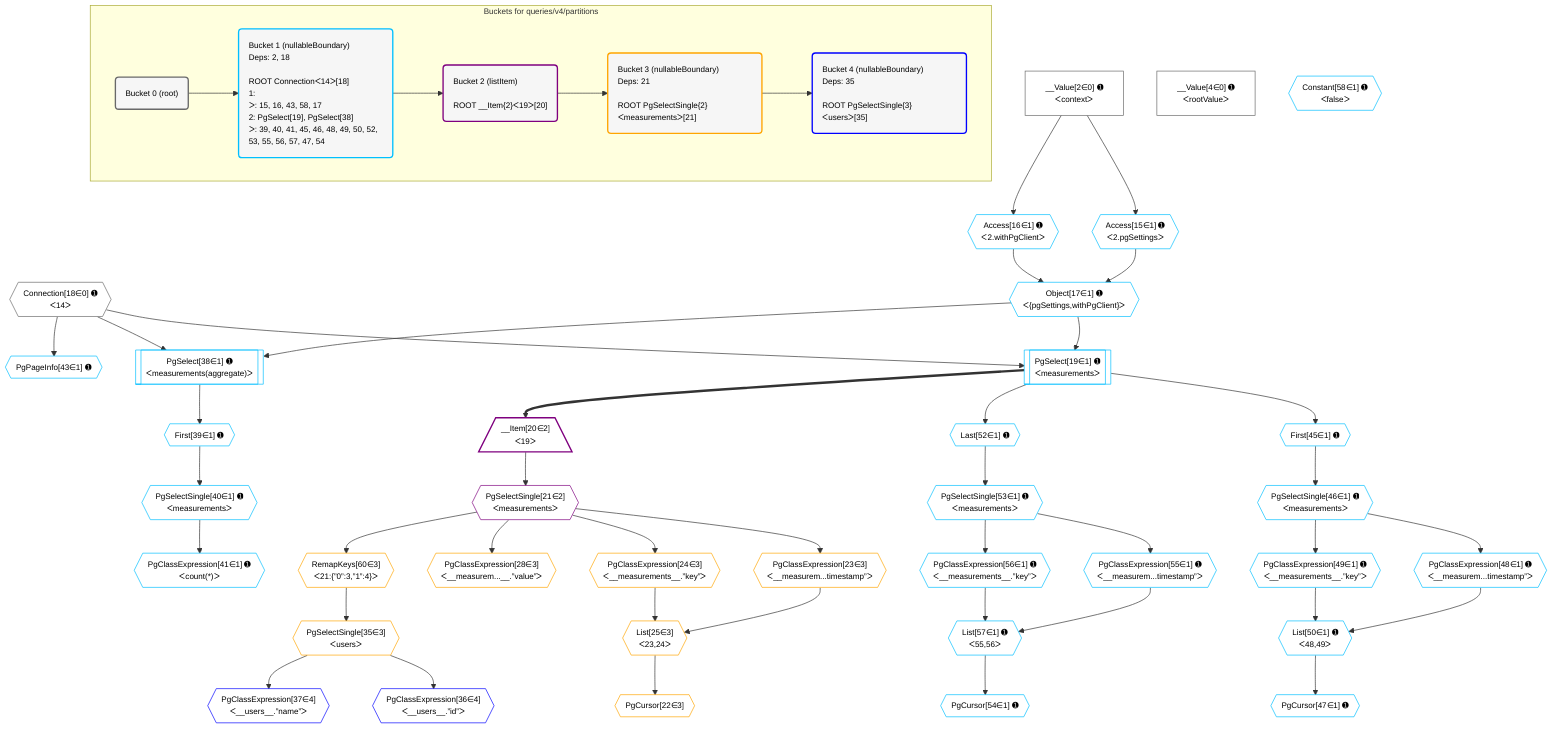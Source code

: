 %%{init: {'themeVariables': { 'fontSize': '12px'}}}%%
graph TD
    classDef path fill:#eee,stroke:#000,color:#000
    classDef plan fill:#fff,stroke-width:1px,color:#000
    classDef itemplan fill:#fff,stroke-width:2px,color:#000
    classDef unbatchedplan fill:#dff,stroke-width:1px,color:#000
    classDef sideeffectplan fill:#fcc,stroke-width:2px,color:#000
    classDef bucket fill:#f6f6f6,color:#000,stroke-width:2px,text-align:left


    %% plan dependencies
    __Value2["__Value[2∈0] ➊<br />ᐸcontextᐳ"]:::plan
    __Value4["__Value[4∈0] ➊<br />ᐸrootValueᐳ"]:::plan
    Connection18{{"Connection[18∈0] ➊<br />ᐸ14ᐳ"}}:::plan
    Object17{{"Object[17∈1] ➊<br />ᐸ{pgSettings,withPgClient}ᐳ"}}:::plan
    Access15{{"Access[15∈1] ➊<br />ᐸ2.pgSettingsᐳ"}}:::plan
    Access16{{"Access[16∈1] ➊<br />ᐸ2.withPgClientᐳ"}}:::plan
    Access15 & Access16 --> Object17
    PgSelect19[["PgSelect[19∈1] ➊<br />ᐸmeasurementsᐳ"]]:::plan
    Object17 & Connection18 --> PgSelect19
    PgSelect38[["PgSelect[38∈1] ➊<br />ᐸmeasurements(aggregate)ᐳ"]]:::plan
    Object17 & Connection18 --> PgSelect38
    List50{{"List[50∈1] ➊<br />ᐸ48,49ᐳ"}}:::plan
    PgClassExpression48{{"PgClassExpression[48∈1] ➊<br />ᐸ__measurem...timestamp”ᐳ"}}:::plan
    PgClassExpression49{{"PgClassExpression[49∈1] ➊<br />ᐸ__measurements__.”key”ᐳ"}}:::plan
    PgClassExpression48 & PgClassExpression49 --> List50
    List57{{"List[57∈1] ➊<br />ᐸ55,56ᐳ"}}:::plan
    PgClassExpression55{{"PgClassExpression[55∈1] ➊<br />ᐸ__measurem...timestamp”ᐳ"}}:::plan
    PgClassExpression56{{"PgClassExpression[56∈1] ➊<br />ᐸ__measurements__.”key”ᐳ"}}:::plan
    PgClassExpression55 & PgClassExpression56 --> List57
    __Value2 --> Access15
    __Value2 --> Access16
    First39{{"First[39∈1] ➊"}}:::plan
    PgSelect38 --> First39
    PgSelectSingle40{{"PgSelectSingle[40∈1] ➊<br />ᐸmeasurementsᐳ"}}:::plan
    First39 --> PgSelectSingle40
    PgClassExpression41{{"PgClassExpression[41∈1] ➊<br />ᐸcount(*)ᐳ"}}:::plan
    PgSelectSingle40 --> PgClassExpression41
    PgPageInfo43{{"PgPageInfo[43∈1] ➊"}}:::plan
    Connection18 --> PgPageInfo43
    First45{{"First[45∈1] ➊"}}:::plan
    PgSelect19 --> First45
    PgSelectSingle46{{"PgSelectSingle[46∈1] ➊<br />ᐸmeasurementsᐳ"}}:::plan
    First45 --> PgSelectSingle46
    PgCursor47{{"PgCursor[47∈1] ➊"}}:::plan
    List50 --> PgCursor47
    PgSelectSingle46 --> PgClassExpression48
    PgSelectSingle46 --> PgClassExpression49
    Last52{{"Last[52∈1] ➊"}}:::plan
    PgSelect19 --> Last52
    PgSelectSingle53{{"PgSelectSingle[53∈1] ➊<br />ᐸmeasurementsᐳ"}}:::plan
    Last52 --> PgSelectSingle53
    PgCursor54{{"PgCursor[54∈1] ➊"}}:::plan
    List57 --> PgCursor54
    PgSelectSingle53 --> PgClassExpression55
    PgSelectSingle53 --> PgClassExpression56
    Constant58{{"Constant[58∈1] ➊<br />ᐸfalseᐳ"}}:::plan
    __Item20[/"__Item[20∈2]<br />ᐸ19ᐳ"\]:::itemplan
    PgSelect19 ==> __Item20
    PgSelectSingle21{{"PgSelectSingle[21∈2]<br />ᐸmeasurementsᐳ"}}:::plan
    __Item20 --> PgSelectSingle21
    List25{{"List[25∈3]<br />ᐸ23,24ᐳ"}}:::plan
    PgClassExpression23{{"PgClassExpression[23∈3]<br />ᐸ__measurem...timestamp”ᐳ"}}:::plan
    PgClassExpression24{{"PgClassExpression[24∈3]<br />ᐸ__measurements__.”key”ᐳ"}}:::plan
    PgClassExpression23 & PgClassExpression24 --> List25
    PgCursor22{{"PgCursor[22∈3]"}}:::plan
    List25 --> PgCursor22
    PgSelectSingle21 --> PgClassExpression23
    PgSelectSingle21 --> PgClassExpression24
    PgClassExpression28{{"PgClassExpression[28∈3]<br />ᐸ__measurem...__.”value”ᐳ"}}:::plan
    PgSelectSingle21 --> PgClassExpression28
    PgSelectSingle35{{"PgSelectSingle[35∈3]<br />ᐸusersᐳ"}}:::plan
    RemapKeys60{{"RemapKeys[60∈3]<br />ᐸ21:{”0”:3,”1”:4}ᐳ"}}:::plan
    RemapKeys60 --> PgSelectSingle35
    PgSelectSingle21 --> RemapKeys60
    PgClassExpression36{{"PgClassExpression[36∈4]<br />ᐸ__users__.”id”ᐳ"}}:::plan
    PgSelectSingle35 --> PgClassExpression36
    PgClassExpression37{{"PgClassExpression[37∈4]<br />ᐸ__users__.”name”ᐳ"}}:::plan
    PgSelectSingle35 --> PgClassExpression37

    %% define steps

    subgraph "Buckets for queries/v4/partitions"
    Bucket0("Bucket 0 (root)"):::bucket
    classDef bucket0 stroke:#696969
    class Bucket0,__Value2,__Value4,Connection18 bucket0
    Bucket1("Bucket 1 (nullableBoundary)<br />Deps: 2, 18<br /><br />ROOT Connectionᐸ14ᐳ[18]<br />1: <br />ᐳ: 15, 16, 43, 58, 17<br />2: PgSelect[19], PgSelect[38]<br />ᐳ: 39, 40, 41, 45, 46, 48, 49, 50, 52, 53, 55, 56, 57, 47, 54"):::bucket
    classDef bucket1 stroke:#00bfff
    class Bucket1,Access15,Access16,Object17,PgSelect19,PgSelect38,First39,PgSelectSingle40,PgClassExpression41,PgPageInfo43,First45,PgSelectSingle46,PgCursor47,PgClassExpression48,PgClassExpression49,List50,Last52,PgSelectSingle53,PgCursor54,PgClassExpression55,PgClassExpression56,List57,Constant58 bucket1
    Bucket2("Bucket 2 (listItem)<br /><br />ROOT __Item{2}ᐸ19ᐳ[20]"):::bucket
    classDef bucket2 stroke:#7f007f
    class Bucket2,__Item20,PgSelectSingle21 bucket2
    Bucket3("Bucket 3 (nullableBoundary)<br />Deps: 21<br /><br />ROOT PgSelectSingle{2}ᐸmeasurementsᐳ[21]"):::bucket
    classDef bucket3 stroke:#ffa500
    class Bucket3,PgCursor22,PgClassExpression23,PgClassExpression24,List25,PgClassExpression28,PgSelectSingle35,RemapKeys60 bucket3
    Bucket4("Bucket 4 (nullableBoundary)<br />Deps: 35<br /><br />ROOT PgSelectSingle{3}ᐸusersᐳ[35]"):::bucket
    classDef bucket4 stroke:#0000ff
    class Bucket4,PgClassExpression36,PgClassExpression37 bucket4
    Bucket0 --> Bucket1
    Bucket1 --> Bucket2
    Bucket2 --> Bucket3
    Bucket3 --> Bucket4
    end